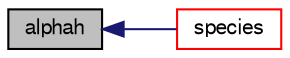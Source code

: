 digraph "alphah"
{
  bgcolor="transparent";
  edge [fontname="FreeSans",fontsize="10",labelfontname="FreeSans",labelfontsize="10"];
  node [fontname="FreeSans",fontsize="10",shape=record];
  rankdir="LR";
  Node712 [label="alphah",height=0.2,width=0.4,color="black", fillcolor="grey75", style="filled", fontcolor="black"];
  Node712 -> Node713 [dir="back",color="midnightblue",fontsize="10",style="solid",fontname="FreeSans"];
  Node713 [label="species",height=0.2,width=0.4,color="red",URL="$a30130.html#ab084ae67cf447fdf6058617bad7a13c2",tooltip="Return the table of species. "];
}
